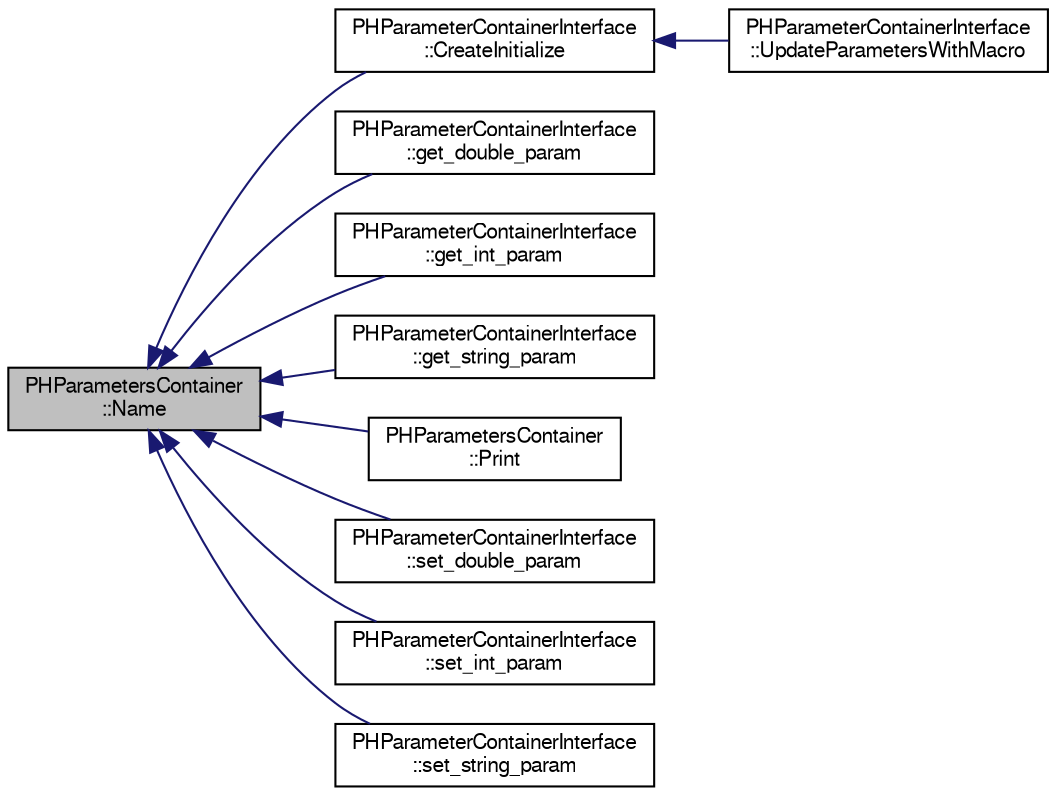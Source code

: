 digraph "PHParametersContainer::Name"
{
  bgcolor="transparent";
  edge [fontname="FreeSans",fontsize="10",labelfontname="FreeSans",labelfontsize="10"];
  node [fontname="FreeSans",fontsize="10",shape=record];
  rankdir="LR";
  Node1 [label="PHParametersContainer\l::Name",height=0.2,width=0.4,color="black", fillcolor="grey75", style="filled" fontcolor="black"];
  Node1 -> Node2 [dir="back",color="midnightblue",fontsize="10",style="solid",fontname="FreeSans"];
  Node2 [label="PHParameterContainerInterface\l::CreateInitialize",height=0.2,width=0.4,color="black",URL="$da/d11/classPHParameterContainerInterface.html#aecf517f5138dc3f206ac2b8e092aacdb"];
  Node2 -> Node3 [dir="back",color="midnightblue",fontsize="10",style="solid",fontname="FreeSans"];
  Node3 [label="PHParameterContainerInterface\l::UpdateParametersWithMacro",height=0.2,width=0.4,color="black",URL="$da/d11/classPHParameterContainerInterface.html#a23926b47f33ef3c8dcf8fcfda7891341"];
  Node1 -> Node4 [dir="back",color="midnightblue",fontsize="10",style="solid",fontname="FreeSans"];
  Node4 [label="PHParameterContainerInterface\l::get_double_param",height=0.2,width=0.4,color="black",URL="$da/d11/classPHParameterContainerInterface.html#abeab8c823392160c59576ae18fa2f290"];
  Node1 -> Node5 [dir="back",color="midnightblue",fontsize="10",style="solid",fontname="FreeSans"];
  Node5 [label="PHParameterContainerInterface\l::get_int_param",height=0.2,width=0.4,color="black",URL="$da/d11/classPHParameterContainerInterface.html#a350d2a032faed767896cfd4a762595b6"];
  Node1 -> Node6 [dir="back",color="midnightblue",fontsize="10",style="solid",fontname="FreeSans"];
  Node6 [label="PHParameterContainerInterface\l::get_string_param",height=0.2,width=0.4,color="black",URL="$da/d11/classPHParameterContainerInterface.html#a639943304ffbd603fd9b7f0be27cbf23"];
  Node1 -> Node7 [dir="back",color="midnightblue",fontsize="10",style="solid",fontname="FreeSans"];
  Node7 [label="PHParametersContainer\l::Print",height=0.2,width=0.4,color="black",URL="$d7/d6b/classPHParametersContainer.html#a369e4808cfb27fe56ebb3ed69d156bfc"];
  Node1 -> Node8 [dir="back",color="midnightblue",fontsize="10",style="solid",fontname="FreeSans"];
  Node8 [label="PHParameterContainerInterface\l::set_double_param",height=0.2,width=0.4,color="black",URL="$da/d11/classPHParameterContainerInterface.html#a2a28e69d116516f52e2848a9a6a6f50a"];
  Node1 -> Node9 [dir="back",color="midnightblue",fontsize="10",style="solid",fontname="FreeSans"];
  Node9 [label="PHParameterContainerInterface\l::set_int_param",height=0.2,width=0.4,color="black",URL="$da/d11/classPHParameterContainerInterface.html#a811c1a969df37849c793dad8771381e6"];
  Node1 -> Node10 [dir="back",color="midnightblue",fontsize="10",style="solid",fontname="FreeSans"];
  Node10 [label="PHParameterContainerInterface\l::set_string_param",height=0.2,width=0.4,color="black",URL="$da/d11/classPHParameterContainerInterface.html#ae977deb9105f6cb63e012bdc0a0760a7"];
}
